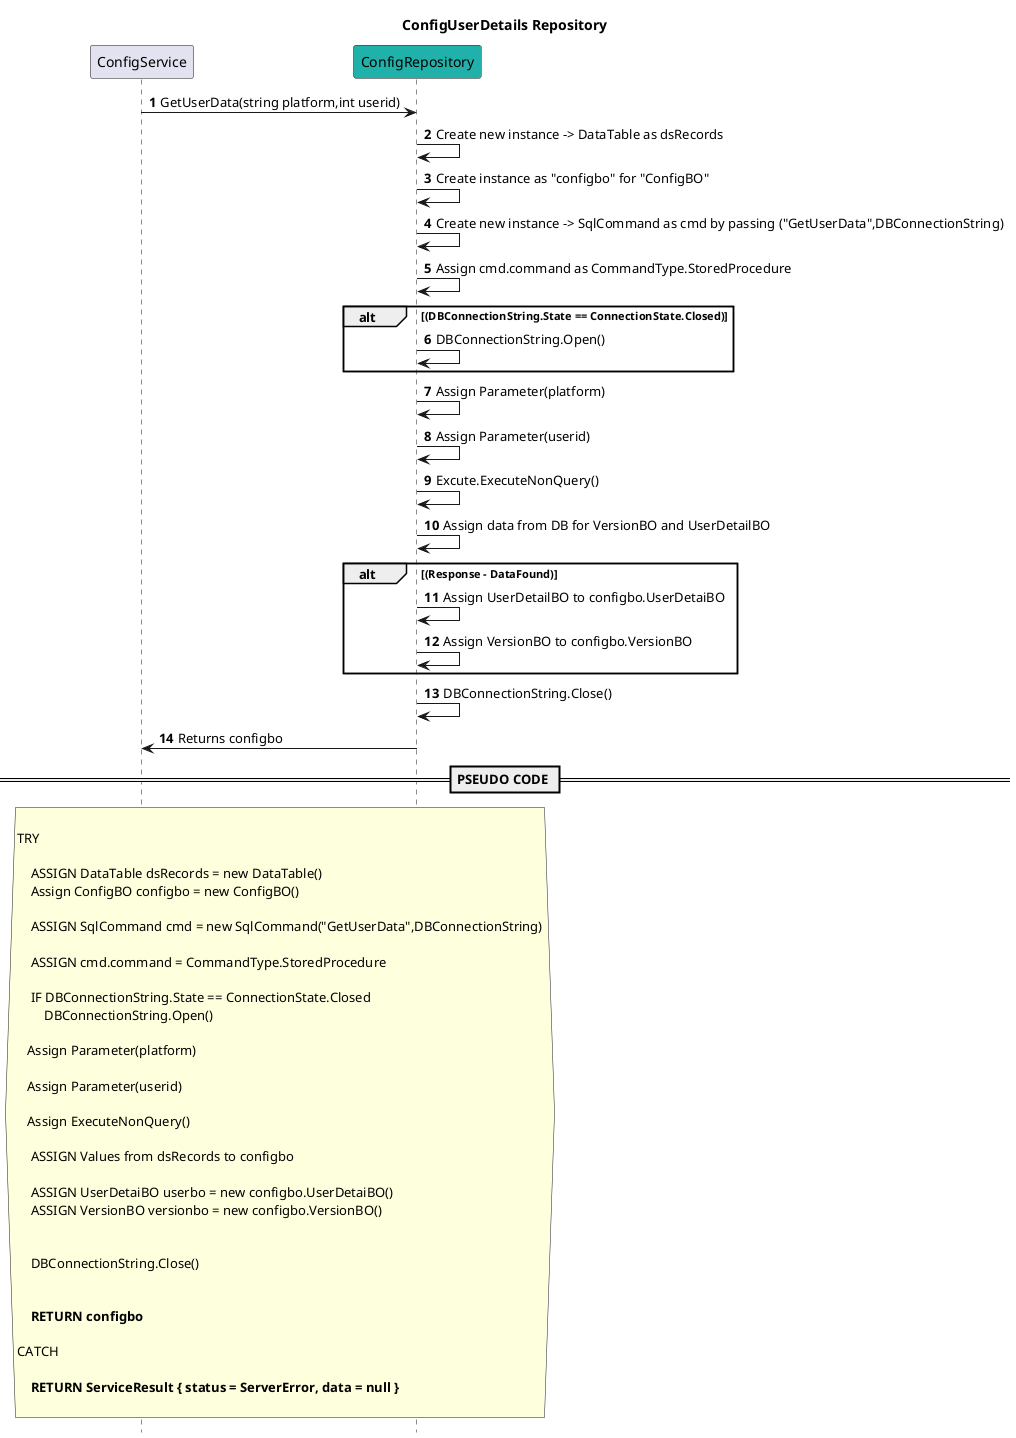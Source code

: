 @startuml

title ConfigUserDetails Repository
autonumber
hide footbox

participant ConfigService
participant ConfigRepository #LightSeaGreen



 ConfigService-> ConfigRepository : GetUserData(string platform,int userid)
    ConfigRepository-> ConfigRepository: Create new instance -> DataTable as dsRecords

    ConfigRepository-> ConfigRepository: Create instance as "configbo" for "ConfigBO"

    ConfigRepository -> ConfigRepository : Create new instance -> SqlCommand as cmd by passing ("GetUserData",DBConnectionString)

    ConfigRepository -> ConfigRepository : Assign cmd.command as CommandType.StoredProcedure

   
    alt (DBConnectionString.State == ConnectionState.Closed)
        ConfigRepository -> ConfigRepository : DBConnectionString.Open()
    end

   ConfigRepository -> ConfigRepository : Assign Parameter(platform)
   ConfigRepository -> ConfigRepository : Assign Parameter(userid)

   ConfigRepository -> ConfigRepository : Excute.ExecuteNonQuery()


  ConfigRepository-> ConfigRepository: Assign data from DB for VersionBO and UserDetailBO

  alt (Response - DataFound)
        ConfigRepository -> ConfigRepository :  Assign UserDetailBO to configbo.UserDetaiBO
        ConfigRepository -> ConfigRepository :  Assign VersionBO to configbo.VersionBO
   
    end

  ConfigRepository -> ConfigRepository : DBConnectionString.Close()


   ConfigRepository -> ConfigService: Returns configbo


== PSEUDO CODE ==

hnote across

TRY

    ASSIGN DataTable dsRecords = new DataTable()
    Assign ConfigBO configbo = new ConfigBO()

    ASSIGN SqlCommand cmd = new SqlCommand("GetUserData",DBConnectionString)
    
    ASSIGN cmd.command = CommandType.StoredProcedure
    
    IF DBConnectionString.State == ConnectionState.Closed
        DBConnectionString.Open()

   Assign Parameter(platform)

   Assign Parameter(userid)
   
   Assign ExecuteNonQuery()

    ASSIGN Values from dsRecords to configbo

    ASSIGN UserDetaiBO userbo = new configbo.UserDetaiBO()
    ASSIGN VersionBO versionbo = new configbo.VersionBO()


    DBConnectionString.Close()


    **RETURN configbo**

CATCH

    **RETURN ServiceResult { status = ServerError, data = null }**
    
end note

@enduml
